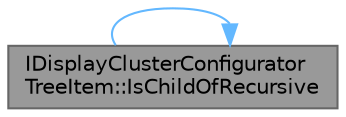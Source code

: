 digraph "IDisplayClusterConfiguratorTreeItem::IsChildOfRecursive"
{
 // INTERACTIVE_SVG=YES
 // LATEX_PDF_SIZE
  bgcolor="transparent";
  edge [fontname=Helvetica,fontsize=10,labelfontname=Helvetica,labelfontsize=10];
  node [fontname=Helvetica,fontsize=10,shape=box,height=0.2,width=0.4];
  rankdir="LR";
  Node1 [id="Node000001",label="IDisplayClusterConfigurator\lTreeItem::IsChildOfRecursive",height=0.2,width=0.4,color="gray40", fillcolor="grey60", style="filled", fontcolor="black",tooltip="Return true if this item is a child of the given parent tree item."];
  Node1 -> Node1 [id="edge1_Node000001_Node000001",color="steelblue1",style="solid",tooltip=" "];
}
